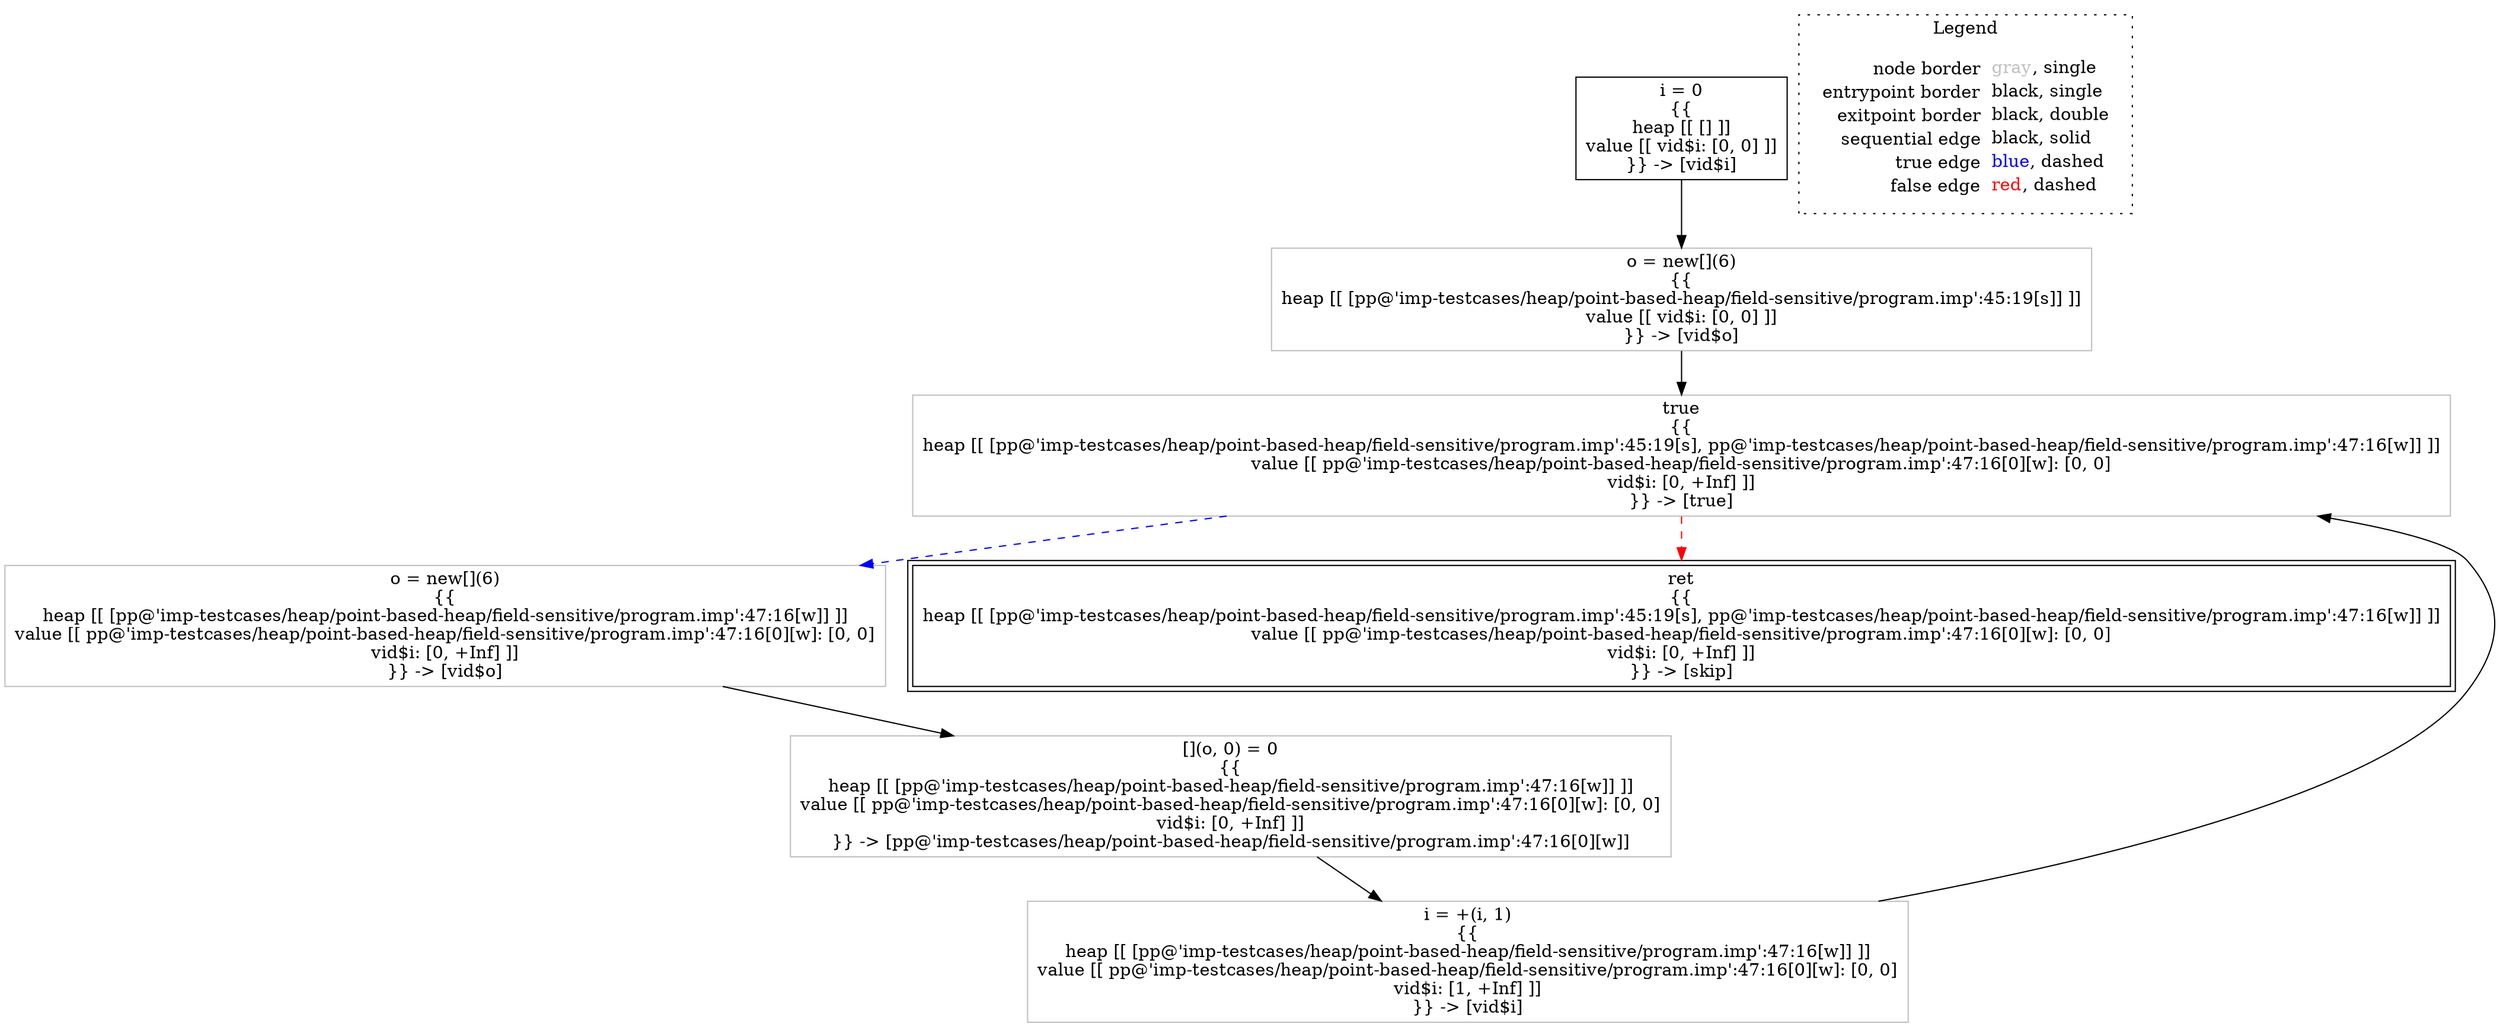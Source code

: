 digraph {
	"node0" [shape="rect",color="black",label=<i = 0<BR/>{{<BR/>heap [[ [] ]]<BR/>value [[ vid$i: [0, 0] ]]<BR/>}} -&gt; [vid$i]>];
	"node1" [shape="rect",color="gray",label=<true<BR/>{{<BR/>heap [[ [pp@'imp-testcases/heap/point-based-heap/field-sensitive/program.imp':45:19[s], pp@'imp-testcases/heap/point-based-heap/field-sensitive/program.imp':47:16[w]] ]]<BR/>value [[ pp@'imp-testcases/heap/point-based-heap/field-sensitive/program.imp':47:16[0][w]: [0, 0]<BR/>vid$i: [0, +Inf] ]]<BR/>}} -&gt; [true]>];
	"node2" [shape="rect",color="gray",label=<o = new[](6)<BR/>{{<BR/>heap [[ [pp@'imp-testcases/heap/point-based-heap/field-sensitive/program.imp':45:19[s]] ]]<BR/>value [[ vid$i: [0, 0] ]]<BR/>}} -&gt; [vid$o]>];
	"node3" [shape="rect",color="gray",label=<[](o, 0) = 0<BR/>{{<BR/>heap [[ [pp@'imp-testcases/heap/point-based-heap/field-sensitive/program.imp':47:16[w]] ]]<BR/>value [[ pp@'imp-testcases/heap/point-based-heap/field-sensitive/program.imp':47:16[0][w]: [0, 0]<BR/>vid$i: [0, +Inf] ]]<BR/>}} -&gt; [pp@'imp-testcases/heap/point-based-heap/field-sensitive/program.imp':47:16[0][w]]>];
	"node4" [shape="rect",color="gray",label=<o = new[](6)<BR/>{{<BR/>heap [[ [pp@'imp-testcases/heap/point-based-heap/field-sensitive/program.imp':47:16[w]] ]]<BR/>value [[ pp@'imp-testcases/heap/point-based-heap/field-sensitive/program.imp':47:16[0][w]: [0, 0]<BR/>vid$i: [0, +Inf] ]]<BR/>}} -&gt; [vid$o]>];
	"node5" [shape="rect",color="gray",label=<i = +(i, 1)<BR/>{{<BR/>heap [[ [pp@'imp-testcases/heap/point-based-heap/field-sensitive/program.imp':47:16[w]] ]]<BR/>value [[ pp@'imp-testcases/heap/point-based-heap/field-sensitive/program.imp':47:16[0][w]: [0, 0]<BR/>vid$i: [1, +Inf] ]]<BR/>}} -&gt; [vid$i]>];
	"node6" [shape="rect",color="black",peripheries="2",label=<ret<BR/>{{<BR/>heap [[ [pp@'imp-testcases/heap/point-based-heap/field-sensitive/program.imp':45:19[s], pp@'imp-testcases/heap/point-based-heap/field-sensitive/program.imp':47:16[w]] ]]<BR/>value [[ pp@'imp-testcases/heap/point-based-heap/field-sensitive/program.imp':47:16[0][w]: [0, 0]<BR/>vid$i: [0, +Inf] ]]<BR/>}} -&gt; [skip]>];
	"node1" -> "node4" [color="blue",style="dashed"];
	"node1" -> "node6" [color="red",style="dashed"];
	"node2" -> "node1" [color="black"];
	"node3" -> "node5" [color="black"];
	"node4" -> "node3" [color="black"];
	"node0" -> "node2" [color="black"];
	"node5" -> "node1" [color="black"];
subgraph cluster_legend {
	label="Legend";
	style=dotted;
	node [shape=plaintext];
	"legend" [label=<<table border="0" cellpadding="2" cellspacing="0" cellborder="0"><tr><td align="right">node border&nbsp;</td><td align="left"><font color="gray">gray</font>, single</td></tr><tr><td align="right">entrypoint border&nbsp;</td><td align="left"><font color="black">black</font>, single</td></tr><tr><td align="right">exitpoint border&nbsp;</td><td align="left"><font color="black">black</font>, double</td></tr><tr><td align="right">sequential edge&nbsp;</td><td align="left"><font color="black">black</font>, solid</td></tr><tr><td align="right">true edge&nbsp;</td><td align="left"><font color="blue">blue</font>, dashed</td></tr><tr><td align="right">false edge&nbsp;</td><td align="left"><font color="red">red</font>, dashed</td></tr></table>>];
}

}
